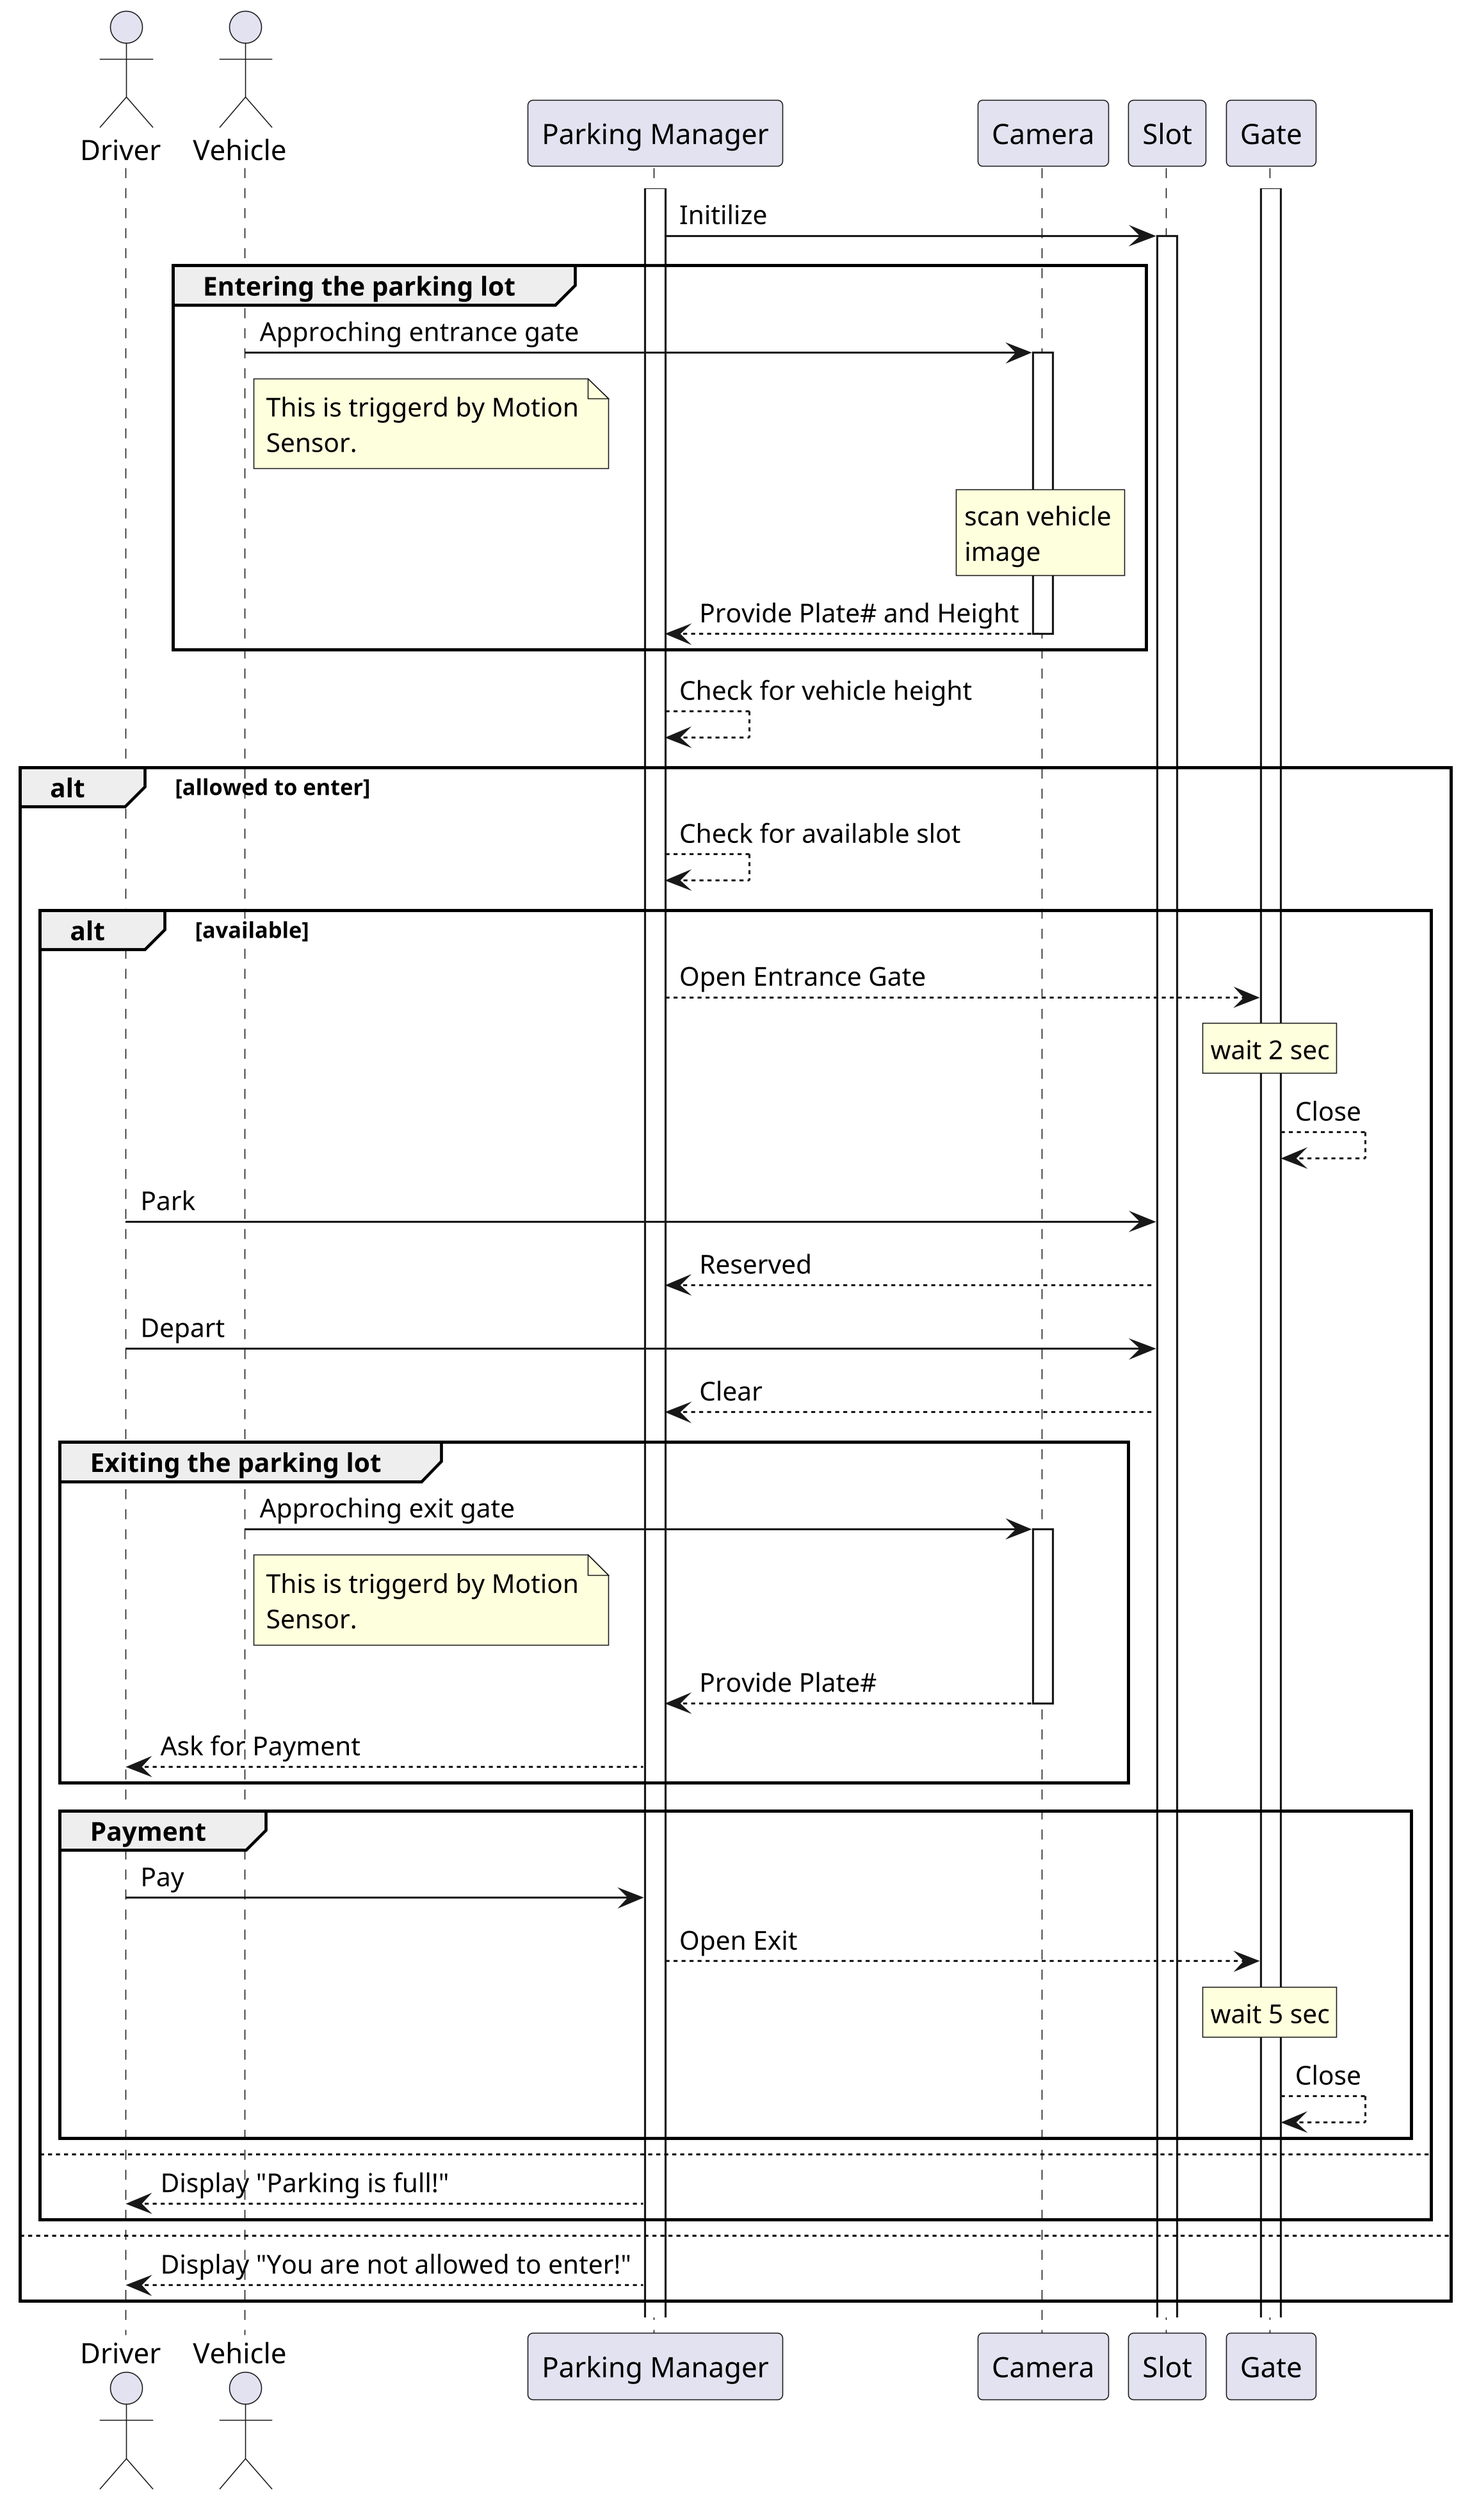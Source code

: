 @startuml "Parking Lot: Sequence Diagram"
skinparam dpi 300

actor Driver
actor Vehicle
participant "Parking Manager" as M
participant Camera as C
participant Slot as S
participant Gate as G

activate M
activate G

M -> S : Initilize
activate S

group Entering the parking lot
    Vehicle -> C : Approching entrance gate
    note right of Vehicle
        This is triggerd by Motion
        Sensor.
    end note
    activate C
    rnote over C : scan vehicle \nimage
    C --> M : Provide Plate# and Height
    deactivate C
end

M --> M : Check for vehicle height
alt allowed to enter
    M --> M : Check for available slot
    alt available

        M --> G : Open Entrance Gate
        rnote over G :wait 2 sec
        G --> G : Close
        Driver -> S: Park
        S --> M: Reserved
        Driver -> S: Depart
        S--> M: Clear

        group Exiting the parking lot
            Vehicle -> C: Approching exit gate
            activate C
            note right of Vehicle
                This is triggerd by Motion
                Sensor.
            end note
            C --> M: Provide Plate#
            deactivate C
            M --> Driver: Ask for Payment
        end

        group Payment
            Driver -> M: Pay
            M --> G: Open Exit
            deactivate Vehicle
            rnote over G: wait 5 sec
            G --> G: Close
        end

    else
        M --> Driver: Display "Parking is full!"
    end

else
    M --> Driver: Display "You are not allowed to enter!"

end

@enduml